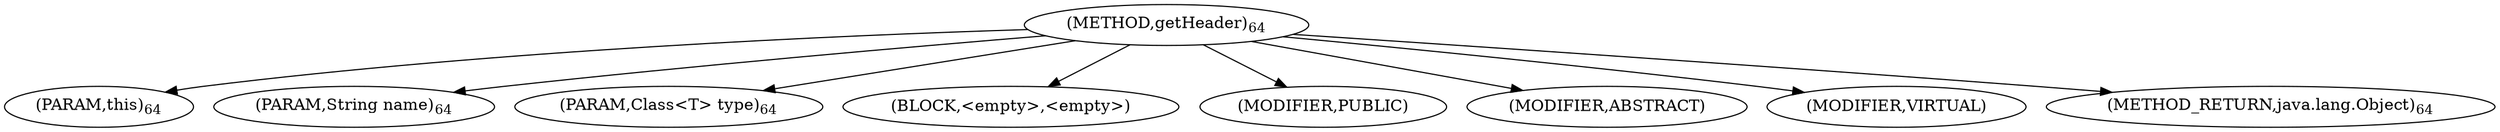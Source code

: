 digraph "getHeader" {  
"48" [label = <(METHOD,getHeader)<SUB>64</SUB>> ]
"49" [label = <(PARAM,this)<SUB>64</SUB>> ]
"50" [label = <(PARAM,String name)<SUB>64</SUB>> ]
"51" [label = <(PARAM,Class&lt;T&gt; type)<SUB>64</SUB>> ]
"52" [label = <(BLOCK,&lt;empty&gt;,&lt;empty&gt;)> ]
"53" [label = <(MODIFIER,PUBLIC)> ]
"54" [label = <(MODIFIER,ABSTRACT)> ]
"55" [label = <(MODIFIER,VIRTUAL)> ]
"56" [label = <(METHOD_RETURN,java.lang.Object)<SUB>64</SUB>> ]
  "48" -> "49" 
  "48" -> "50" 
  "48" -> "51" 
  "48" -> "52" 
  "48" -> "53" 
  "48" -> "54" 
  "48" -> "55" 
  "48" -> "56" 
}
